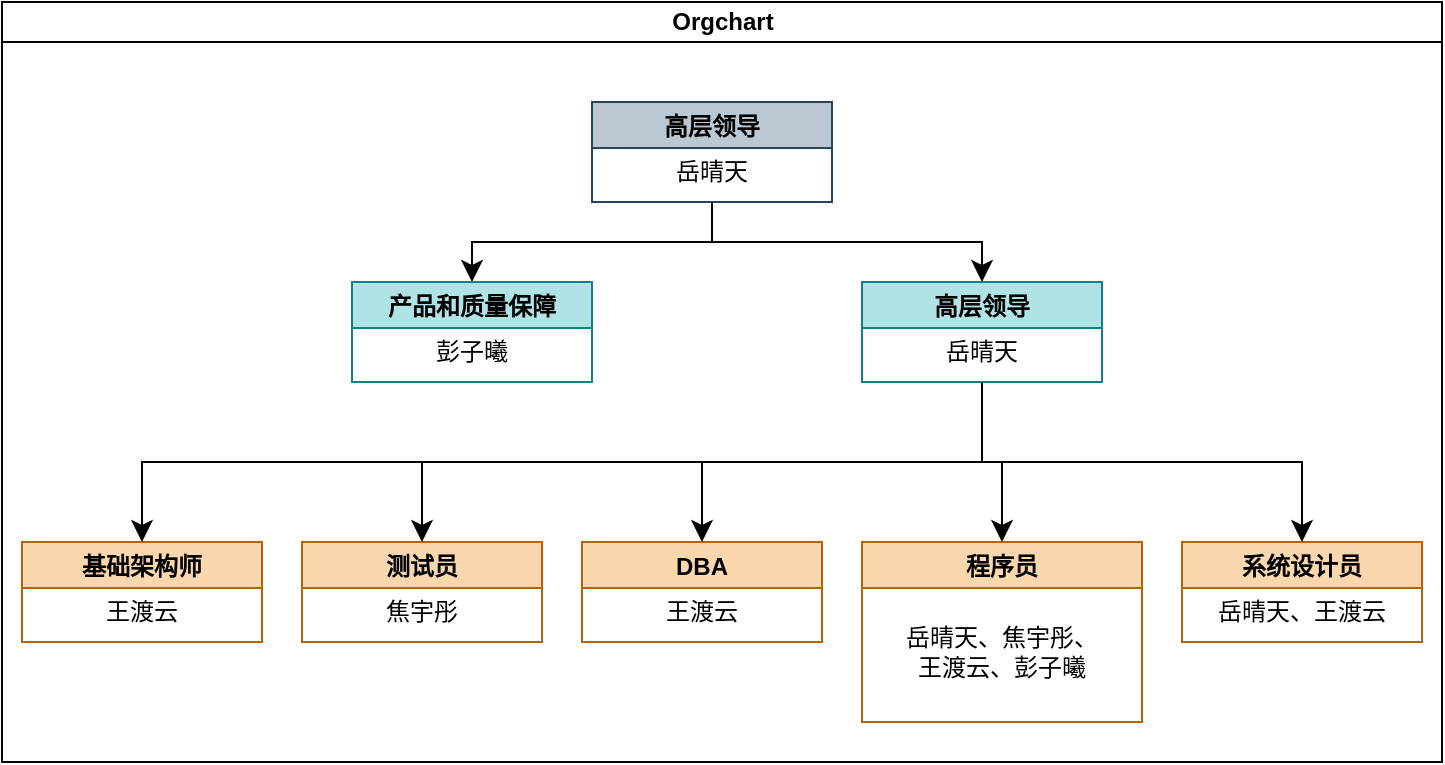 <mxfile version="26.2.4">
  <diagram id="prtHgNgQTEPvFCAcTncT" name="Page-1">
    <mxGraphModel dx="832" dy="1738" grid="1" gridSize="10" guides="1" tooltips="1" connect="1" arrows="1" fold="1" page="1" pageScale="1" pageWidth="827" pageHeight="1169" math="0" shadow="0">
      <root>
        <mxCell id="0" />
        <mxCell id="1" parent="0" />
        <mxCell id="dNxyNK7c78bLwvsdeMH5-11" value="Orgchart" style="swimlane;html=1;startSize=20;horizontal=1;containerType=tree;glass=0;" parent="1" vertex="1">
          <mxGeometry x="10" y="-30" width="720" height="380" as="geometry" />
        </mxCell>
        <mxCell id="NaS09oquVCrZTC2XUynY-7" value="高层领导" style="swimlane;fillColor=#bac8d3;strokeColor=#23445d;" vertex="1" parent="dNxyNK7c78bLwvsdeMH5-11">
          <mxGeometry x="295" y="50" width="120" height="50" as="geometry" />
        </mxCell>
        <mxCell id="NaS09oquVCrZTC2XUynY-12" value="岳晴天" style="text;html=1;align=center;verticalAlign=middle;whiteSpace=wrap;rounded=0;" vertex="1" parent="NaS09oquVCrZTC2XUynY-7">
          <mxGeometry x="30" y="20" width="60" height="30" as="geometry" />
        </mxCell>
        <mxCell id="NaS09oquVCrZTC2XUynY-19" value="产品和质量保障" style="swimlane;fillColor=#b0e3e6;strokeColor=#0e8088;" vertex="1" parent="dNxyNK7c78bLwvsdeMH5-11">
          <mxGeometry x="175" y="140" width="120" height="50" as="geometry" />
        </mxCell>
        <mxCell id="NaS09oquVCrZTC2XUynY-20" value="彭子曦" style="text;html=1;align=center;verticalAlign=middle;whiteSpace=wrap;rounded=0;" vertex="1" parent="NaS09oquVCrZTC2XUynY-19">
          <mxGeometry x="30" y="20" width="60" height="30" as="geometry" />
        </mxCell>
        <mxCell id="NaS09oquVCrZTC2XUynY-17" value="基础架构师" style="swimlane;fillColor=#fad7ac;strokeColor=#b46504;" vertex="1" parent="dNxyNK7c78bLwvsdeMH5-11">
          <mxGeometry x="10" y="270" width="120" height="50" as="geometry" />
        </mxCell>
        <mxCell id="NaS09oquVCrZTC2XUynY-18" value="王渡云" style="text;html=1;align=center;verticalAlign=middle;whiteSpace=wrap;rounded=0;" vertex="1" parent="NaS09oquVCrZTC2XUynY-17">
          <mxGeometry x="30" y="20" width="60" height="30" as="geometry" />
        </mxCell>
        <mxCell id="NaS09oquVCrZTC2XUynY-13" value="高层领导" style="swimlane;fillColor=#b0e3e6;strokeColor=#0e8088;" vertex="1" parent="dNxyNK7c78bLwvsdeMH5-11">
          <mxGeometry x="430" y="140" width="120" height="50" as="geometry" />
        </mxCell>
        <mxCell id="NaS09oquVCrZTC2XUynY-14" value="岳晴天" style="text;html=1;align=center;verticalAlign=middle;whiteSpace=wrap;rounded=0;" vertex="1" parent="NaS09oquVCrZTC2XUynY-13">
          <mxGeometry x="30" y="20" width="60" height="30" as="geometry" />
        </mxCell>
        <mxCell id="NaS09oquVCrZTC2XUynY-26" style="edgeStyle=orthogonalEdgeStyle;rounded=0;orthogonalLoop=1;jettySize=auto;html=1;entryX=0.5;entryY=0;entryDx=0;entryDy=0;fontSize=12;startSize=8;endSize=8;exitX=0.5;exitY=1;exitDx=0;exitDy=0;" edge="1" parent="dNxyNK7c78bLwvsdeMH5-11" source="NaS09oquVCrZTC2XUynY-12" target="NaS09oquVCrZTC2XUynY-19">
          <mxGeometry relative="1" as="geometry" />
        </mxCell>
        <mxCell id="NaS09oquVCrZTC2XUynY-27" style="edgeStyle=orthogonalEdgeStyle;rounded=0;orthogonalLoop=1;jettySize=auto;html=1;exitX=0.5;exitY=1;exitDx=0;exitDy=0;entryX=0.5;entryY=0;entryDx=0;entryDy=0;fontFamily=Helvetica;fontSize=12;fontColor=default;fontStyle=1;horizontal=1;startSize=8;endSize=8;" edge="1" parent="dNxyNK7c78bLwvsdeMH5-11" source="NaS09oquVCrZTC2XUynY-12" target="NaS09oquVCrZTC2XUynY-13">
          <mxGeometry relative="1" as="geometry" />
        </mxCell>
        <mxCell id="NaS09oquVCrZTC2XUynY-37" value="程序员" style="swimlane;fillColor=#fad7ac;strokeColor=#b46504;" vertex="1" parent="dNxyNK7c78bLwvsdeMH5-11">
          <mxGeometry x="430" y="270" width="140" height="90" as="geometry" />
        </mxCell>
        <mxCell id="NaS09oquVCrZTC2XUynY-38" value="岳晴天、焦宇彤、王渡云、彭子曦" style="text;html=1;align=center;verticalAlign=middle;whiteSpace=wrap;rounded=0;" vertex="1" parent="NaS09oquVCrZTC2XUynY-37">
          <mxGeometry x="20" y="20" width="100" height="70" as="geometry" />
        </mxCell>
        <mxCell id="NaS09oquVCrZTC2XUynY-31" value="系统设计员" style="swimlane;fillColor=#fad7ac;strokeColor=#b46504;" vertex="1" parent="dNxyNK7c78bLwvsdeMH5-11">
          <mxGeometry x="590" y="270" width="120" height="50" as="geometry" />
        </mxCell>
        <mxCell id="NaS09oquVCrZTC2XUynY-32" value="岳晴天、王渡云" style="text;html=1;align=center;verticalAlign=middle;whiteSpace=wrap;rounded=0;" vertex="1" parent="NaS09oquVCrZTC2XUynY-31">
          <mxGeometry x="10" y="20" width="100" height="30" as="geometry" />
        </mxCell>
        <mxCell id="NaS09oquVCrZTC2XUynY-29" value="测试员" style="swimlane;fillColor=#fad7ac;strokeColor=#b46504;" vertex="1" parent="dNxyNK7c78bLwvsdeMH5-11">
          <mxGeometry x="150" y="270" width="120" height="50" as="geometry" />
        </mxCell>
        <mxCell id="NaS09oquVCrZTC2XUynY-30" value="焦宇彤" style="text;html=1;align=center;verticalAlign=middle;whiteSpace=wrap;rounded=0;" vertex="1" parent="NaS09oquVCrZTC2XUynY-29">
          <mxGeometry x="30" y="20" width="60" height="30" as="geometry" />
        </mxCell>
        <mxCell id="NaS09oquVCrZTC2XUynY-33" value="DBA" style="swimlane;fillColor=#fad7ac;strokeColor=#b46504;" vertex="1" parent="dNxyNK7c78bLwvsdeMH5-11">
          <mxGeometry x="290" y="270" width="120" height="50" as="geometry" />
        </mxCell>
        <mxCell id="NaS09oquVCrZTC2XUynY-34" value="王渡云" style="text;html=1;align=center;verticalAlign=middle;whiteSpace=wrap;rounded=0;" vertex="1" parent="NaS09oquVCrZTC2XUynY-33">
          <mxGeometry x="30" y="20" width="60" height="30" as="geometry" />
        </mxCell>
        <mxCell id="NaS09oquVCrZTC2XUynY-41" style="edgeStyle=orthogonalEdgeStyle;shape=connector;rounded=0;orthogonalLoop=1;jettySize=auto;html=1;strokeColor=default;align=center;verticalAlign=middle;fontFamily=Helvetica;fontSize=12;fontColor=default;fontStyle=1;labelBackgroundColor=default;horizontal=1;startSize=8;endArrow=classic;endSize=8;exitX=0.5;exitY=1;exitDx=0;exitDy=0;" edge="1" parent="dNxyNK7c78bLwvsdeMH5-11" source="NaS09oquVCrZTC2XUynY-14" target="NaS09oquVCrZTC2XUynY-17">
          <mxGeometry relative="1" as="geometry" />
        </mxCell>
        <mxCell id="NaS09oquVCrZTC2XUynY-42" style="edgeStyle=orthogonalEdgeStyle;shape=connector;rounded=0;orthogonalLoop=1;jettySize=auto;html=1;exitX=0.5;exitY=1;exitDx=0;exitDy=0;strokeColor=default;align=center;verticalAlign=middle;fontFamily=Helvetica;fontSize=12;fontColor=default;fontStyle=1;labelBackgroundColor=default;horizontal=1;startSize=8;endArrow=classic;endSize=8;" edge="1" parent="dNxyNK7c78bLwvsdeMH5-11" source="NaS09oquVCrZTC2XUynY-14" target="NaS09oquVCrZTC2XUynY-29">
          <mxGeometry relative="1" as="geometry" />
        </mxCell>
        <mxCell id="NaS09oquVCrZTC2XUynY-43" style="edgeStyle=orthogonalEdgeStyle;shape=connector;rounded=0;orthogonalLoop=1;jettySize=auto;html=1;exitX=0.5;exitY=1;exitDx=0;exitDy=0;strokeColor=default;align=center;verticalAlign=middle;fontFamily=Helvetica;fontSize=12;fontColor=default;fontStyle=1;labelBackgroundColor=default;horizontal=1;startSize=8;endArrow=classic;endSize=8;" edge="1" parent="dNxyNK7c78bLwvsdeMH5-11" source="NaS09oquVCrZTC2XUynY-14" target="NaS09oquVCrZTC2XUynY-33">
          <mxGeometry relative="1" as="geometry" />
        </mxCell>
        <mxCell id="NaS09oquVCrZTC2XUynY-44" style="edgeStyle=orthogonalEdgeStyle;shape=connector;rounded=0;orthogonalLoop=1;jettySize=auto;html=1;exitX=0.5;exitY=1;exitDx=0;exitDy=0;entryX=0.5;entryY=0;entryDx=0;entryDy=0;strokeColor=default;align=center;verticalAlign=middle;fontFamily=Helvetica;fontSize=12;fontColor=default;fontStyle=1;labelBackgroundColor=default;horizontal=1;startSize=8;endArrow=classic;endSize=8;" edge="1" parent="dNxyNK7c78bLwvsdeMH5-11" source="NaS09oquVCrZTC2XUynY-14" target="NaS09oquVCrZTC2XUynY-37">
          <mxGeometry relative="1" as="geometry" />
        </mxCell>
        <mxCell id="NaS09oquVCrZTC2XUynY-45" style="edgeStyle=orthogonalEdgeStyle;shape=connector;rounded=0;orthogonalLoop=1;jettySize=auto;html=1;exitX=0.5;exitY=1;exitDx=0;exitDy=0;entryX=0.5;entryY=0;entryDx=0;entryDy=0;strokeColor=default;align=center;verticalAlign=middle;fontFamily=Helvetica;fontSize=12;fontColor=default;fontStyle=1;labelBackgroundColor=default;horizontal=1;startSize=8;endArrow=classic;endSize=8;" edge="1" parent="dNxyNK7c78bLwvsdeMH5-11" source="NaS09oquVCrZTC2XUynY-14" target="NaS09oquVCrZTC2XUynY-31">
          <mxGeometry relative="1" as="geometry" />
        </mxCell>
      </root>
    </mxGraphModel>
  </diagram>
</mxfile>
